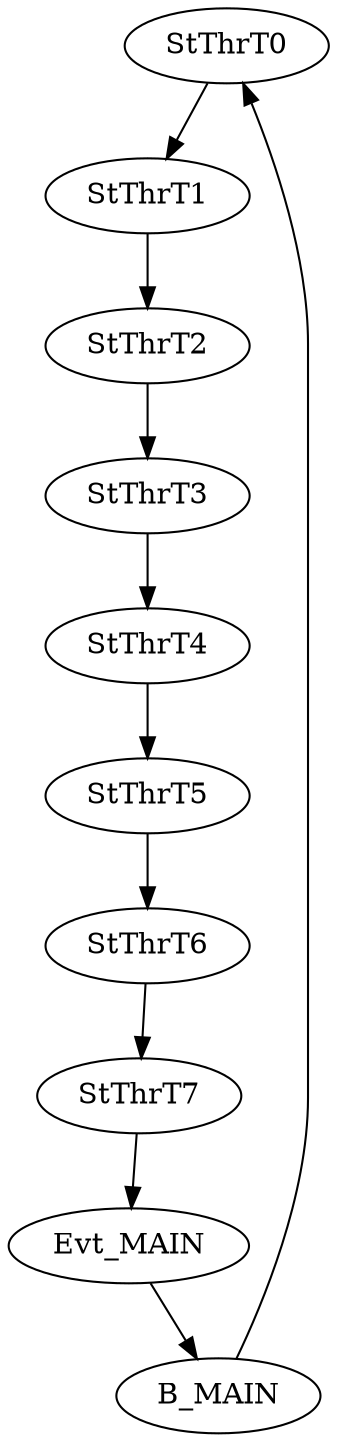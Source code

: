 # Notes for booster-all-threads.dot

//~ Test case: start 8 threads on cpu 0.
//~ Use one pattern, MAIN. P1 has a tmsg and a block in a loop.
//~ MAIN has also a tmsg and a block in a loop. A startthread node should start
//~ P1 in thread 1.

digraph "booster-all-threads" {
name="booster-all-threads"
edge [type=defdst]
node [cpu=0 fillcolor=white style=filled type=startthread pattern=MAIN toffs=0 startoffs=0]

StThrT0 [thread=0]
StThrT1 [thread=1]
StThrT2 [thread=2]
StThrT3 [thread=3]
StThrT4 [thread=4]
StThrT5 [thread=5]
StThrT6 [thread=6]
StThrT7 [thread=7]

Evt_MAIN [type=tmsg patentry=1 toffs=0 fid=1 evtno=1 par=1]
B_MAIN [type=block patexit=1 tperiod=100000000 qlo=1]

StThrT0 -> StThrT1 -> StThrT2 -> StThrT3 -> StThrT4 -> StThrT5 -> StThrT6 -> StThrT7 -> Evt_MAIN -> B_MAIN -> StThrT0
}
